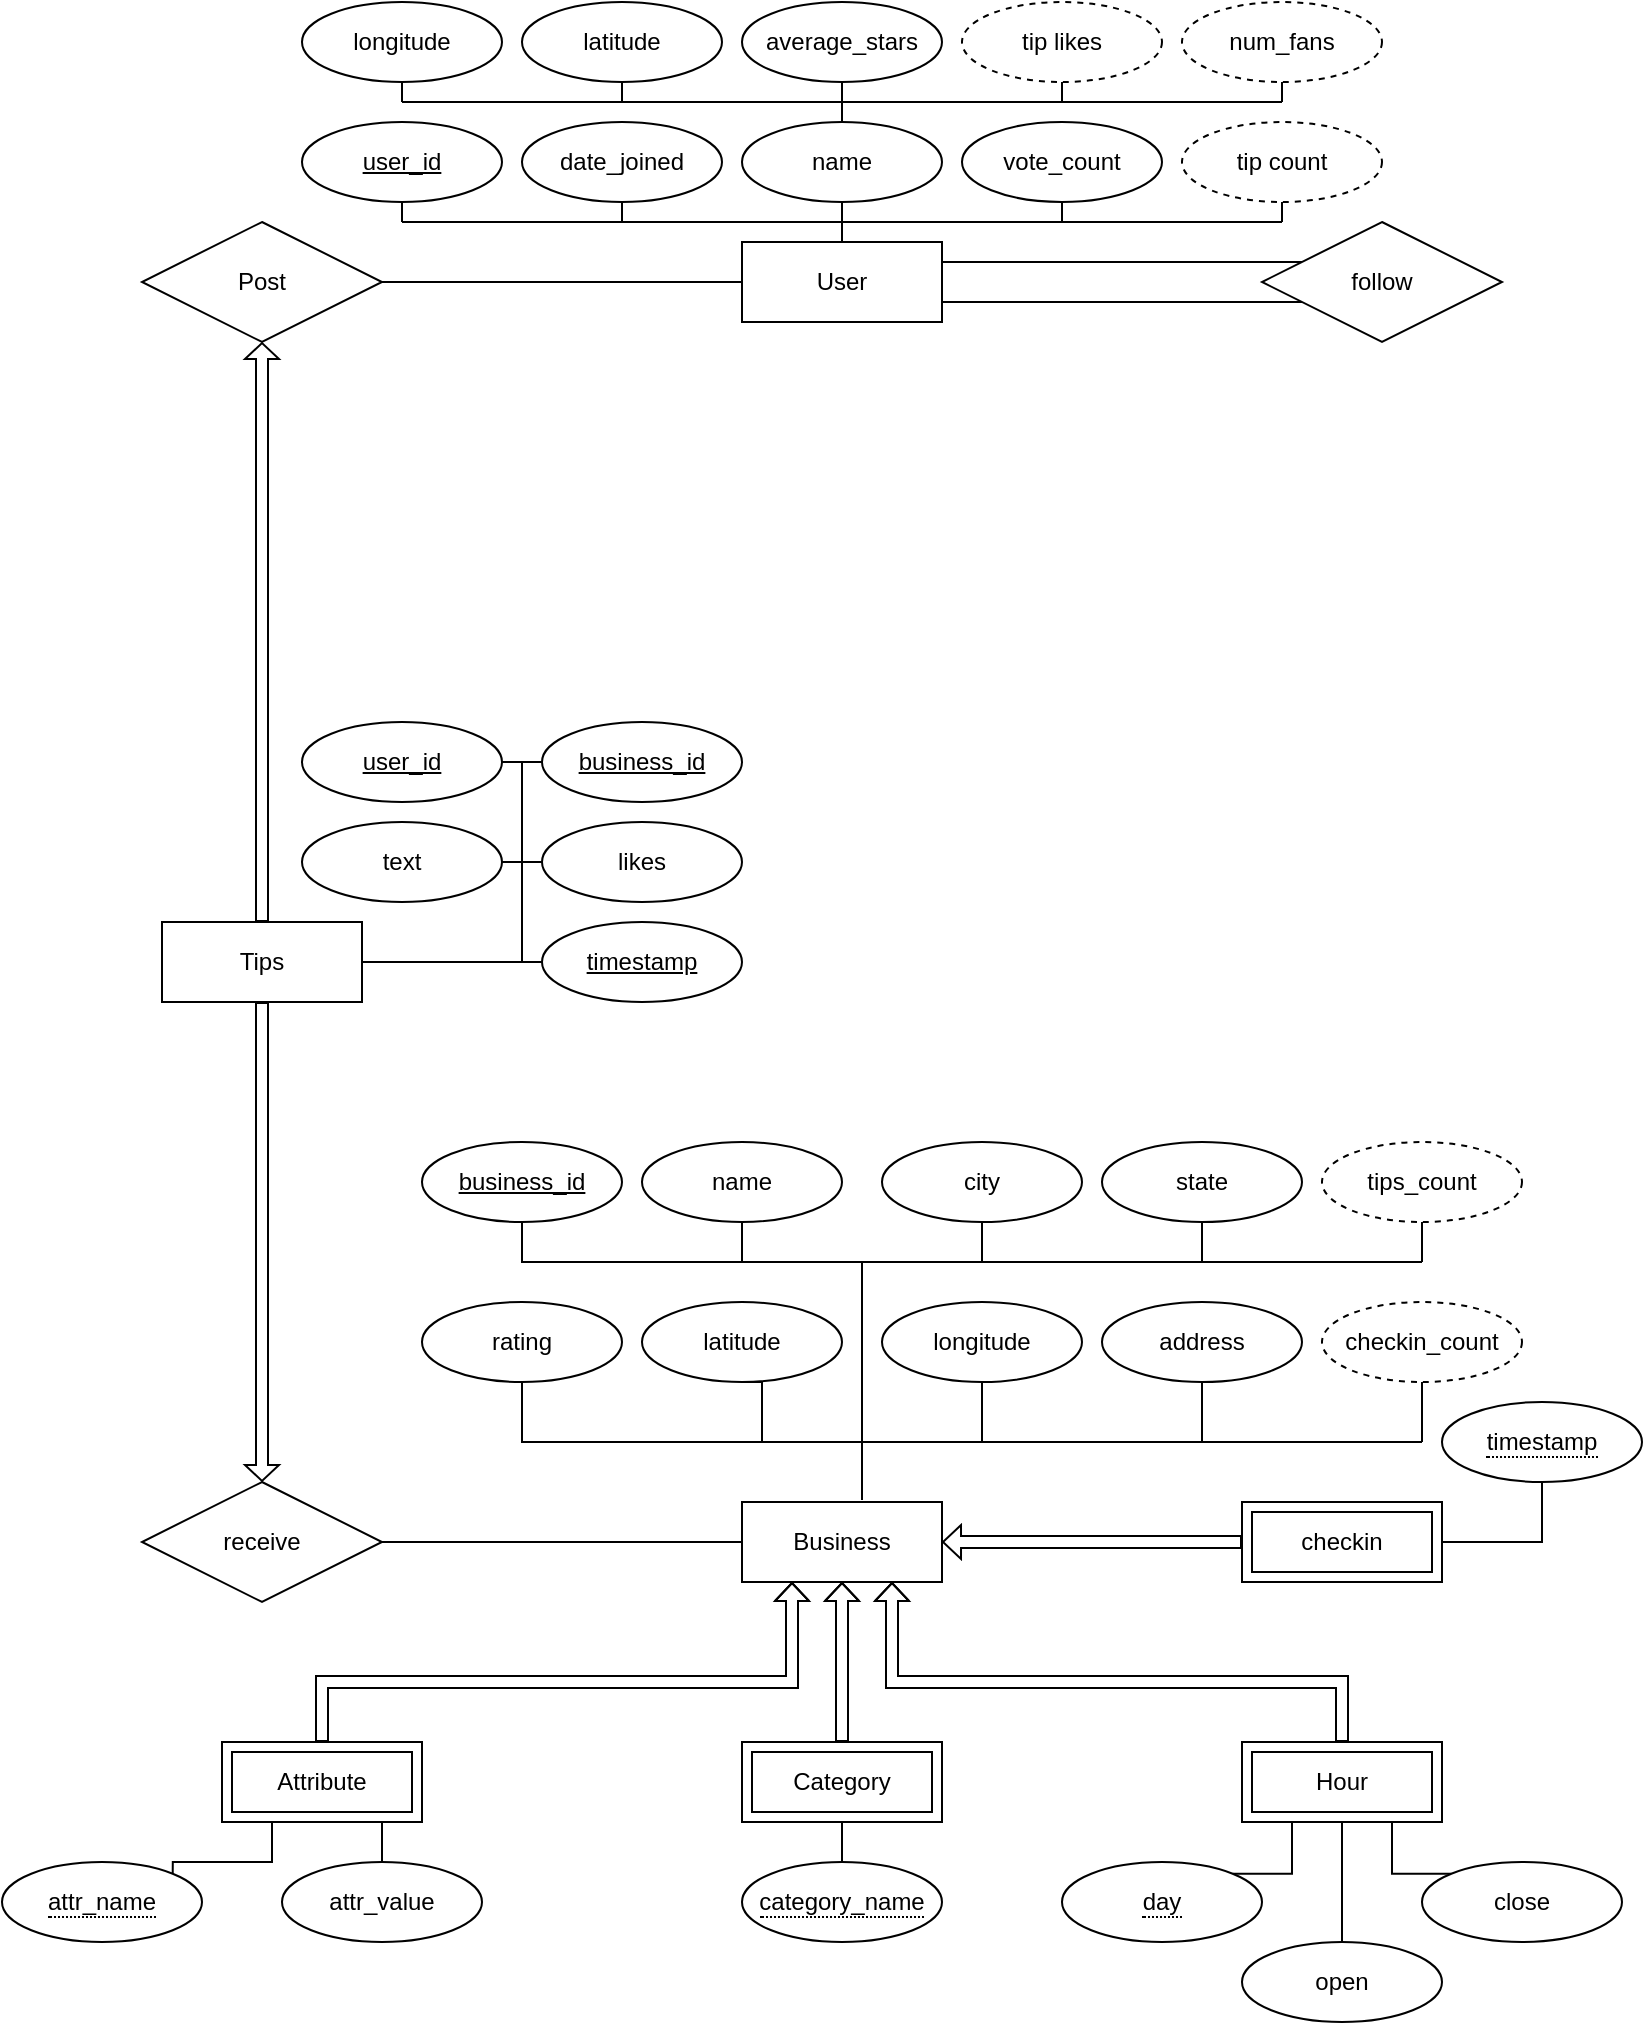 <mxfile version="16.5.6" type="device"><diagram id="R2lEEEUBdFMjLlhIrx00" name="Page-1"><mxGraphModel dx="2066" dy="1161" grid="1" gridSize="10" guides="1" tooltips="1" connect="1" arrows="1" fold="1" page="1" pageScale="1" pageWidth="850" pageHeight="1100" math="0" shadow="0" extFonts="Permanent Marker^https://fonts.googleapis.com/css?family=Permanent+Marker"><root><mxCell id="0"/><mxCell id="1" parent="0"/><mxCell id="-vwn12ItH8tRqPjyHviu-6" style="edgeStyle=orthogonalEdgeStyle;rounded=0;orthogonalLoop=1;jettySize=auto;html=1;exitX=0;exitY=0.5;exitDx=0;exitDy=0;entryX=1;entryY=0.5;entryDx=0;entryDy=0;endArrow=none;endFill=0;" parent="1" source="Nk3Cd4CilyWXmuOTpDQ7-3" target="-vwn12ItH8tRqPjyHviu-4" edge="1"><mxGeometry relative="1" as="geometry"/></mxCell><mxCell id="-vwn12ItH8tRqPjyHviu-23" style="edgeStyle=orthogonalEdgeStyle;rounded=0;orthogonalLoop=1;jettySize=auto;html=1;exitX=1;exitY=0.25;exitDx=0;exitDy=0;endArrow=none;endFill=0;" parent="1" source="Nk3Cd4CilyWXmuOTpDQ7-3" edge="1"><mxGeometry relative="1" as="geometry"><mxPoint x="670" y="190" as="targetPoint"/></mxGeometry></mxCell><mxCell id="-vwn12ItH8tRqPjyHviu-24" style="edgeStyle=orthogonalEdgeStyle;rounded=0;orthogonalLoop=1;jettySize=auto;html=1;exitX=1;exitY=0.75;exitDx=0;exitDy=0;endArrow=none;endFill=0;" parent="1" source="Nk3Cd4CilyWXmuOTpDQ7-3" edge="1"><mxGeometry relative="1" as="geometry"><mxPoint x="670" y="210" as="targetPoint"/></mxGeometry></mxCell><mxCell id="-vwn12ItH8tRqPjyHviu-91" style="edgeStyle=orthogonalEdgeStyle;rounded=0;orthogonalLoop=1;jettySize=auto;html=1;exitX=0.5;exitY=0;exitDx=0;exitDy=0;endArrow=none;endFill=0;" parent="1" source="Nk3Cd4CilyWXmuOTpDQ7-3" edge="1"><mxGeometry relative="1" as="geometry"><mxPoint x="430" y="170" as="targetPoint"/></mxGeometry></mxCell><mxCell id="Nk3Cd4CilyWXmuOTpDQ7-3" value="User" style="whiteSpace=wrap;html=1;align=center;" parent="1" vertex="1"><mxGeometry x="380" y="180" width="100" height="40" as="geometry"/></mxCell><mxCell id="-vwn12ItH8tRqPjyHviu-92" style="edgeStyle=orthogonalEdgeStyle;rounded=0;orthogonalLoop=1;jettySize=auto;html=1;exitX=0.5;exitY=1;exitDx=0;exitDy=0;endArrow=none;endFill=0;" parent="1" source="Nk3Cd4CilyWXmuOTpDQ7-5" edge="1"><mxGeometry relative="1" as="geometry"><mxPoint x="210" y="170" as="targetPoint"/></mxGeometry></mxCell><mxCell id="Nk3Cd4CilyWXmuOTpDQ7-5" value="user_id" style="ellipse;whiteSpace=wrap;html=1;align=center;fontStyle=4;" parent="1" vertex="1"><mxGeometry x="160" y="120" width="100" height="40" as="geometry"/></mxCell><mxCell id="-vwn12ItH8tRqPjyHviu-94" style="edgeStyle=orthogonalEdgeStyle;rounded=0;orthogonalLoop=1;jettySize=auto;html=1;exitX=0.5;exitY=1;exitDx=0;exitDy=0;endArrow=none;endFill=0;" parent="1" source="Nk3Cd4CilyWXmuOTpDQ7-6" edge="1"><mxGeometry relative="1" as="geometry"><mxPoint x="430" y="170" as="targetPoint"/></mxGeometry></mxCell><mxCell id="-vwn12ItH8tRqPjyHviu-102" style="edgeStyle=orthogonalEdgeStyle;rounded=0;orthogonalLoop=1;jettySize=auto;html=1;exitX=0.5;exitY=0;exitDx=0;exitDy=0;endArrow=none;endFill=0;" parent="1" source="Nk3Cd4CilyWXmuOTpDQ7-6" edge="1"><mxGeometry relative="1" as="geometry"><mxPoint x="430" y="110" as="targetPoint"/></mxGeometry></mxCell><mxCell id="Nk3Cd4CilyWXmuOTpDQ7-6" value="name" style="ellipse;whiteSpace=wrap;html=1;align=center;" parent="1" vertex="1"><mxGeometry x="380" y="120" width="100" height="40" as="geometry"/></mxCell><mxCell id="-vwn12ItH8tRqPjyHviu-93" style="edgeStyle=orthogonalEdgeStyle;rounded=0;orthogonalLoop=1;jettySize=auto;html=1;exitX=0.5;exitY=1;exitDx=0;exitDy=0;endArrow=none;endFill=0;" parent="1" source="Nk3Cd4CilyWXmuOTpDQ7-7" edge="1"><mxGeometry relative="1" as="geometry"><mxPoint x="320" y="170" as="targetPoint"/></mxGeometry></mxCell><mxCell id="Nk3Cd4CilyWXmuOTpDQ7-7" value="date_joined" style="ellipse;whiteSpace=wrap;html=1;align=center;" parent="1" vertex="1"><mxGeometry x="270" y="120" width="100" height="40" as="geometry"/></mxCell><mxCell id="-vwn12ItH8tRqPjyHviu-100" style="edgeStyle=orthogonalEdgeStyle;rounded=0;orthogonalLoop=1;jettySize=auto;html=1;exitX=0.5;exitY=1;exitDx=0;exitDy=0;endArrow=none;endFill=0;" parent="1" source="-vwn12ItH8tRqPjyHviu-1" edge="1"><mxGeometry relative="1" as="geometry"><mxPoint x="320" y="110" as="targetPoint"/></mxGeometry></mxCell><mxCell id="-vwn12ItH8tRqPjyHviu-1" value="latitude" style="ellipse;whiteSpace=wrap;html=1;align=center;" parent="1" vertex="1"><mxGeometry x="270" y="60" width="100" height="40" as="geometry"/></mxCell><mxCell id="-vwn12ItH8tRqPjyHviu-101" style="edgeStyle=orthogonalEdgeStyle;rounded=0;orthogonalLoop=1;jettySize=auto;html=1;exitX=0.5;exitY=1;exitDx=0;exitDy=0;endArrow=none;endFill=0;" parent="1" source="-vwn12ItH8tRqPjyHviu-2" edge="1"><mxGeometry relative="1" as="geometry"><mxPoint x="210" y="110" as="targetPoint"/></mxGeometry></mxCell><mxCell id="-vwn12ItH8tRqPjyHviu-2" value="longitude" style="ellipse;whiteSpace=wrap;html=1;align=center;" parent="1" vertex="1"><mxGeometry x="160" y="60" width="100" height="40" as="geometry"/></mxCell><mxCell id="-vwn12ItH8tRqPjyHviu-5" style="edgeStyle=orthogonalEdgeStyle;rounded=0;orthogonalLoop=1;jettySize=auto;html=1;exitX=0.5;exitY=0;exitDx=0;exitDy=0;shape=flexArrow;width=6;endSize=2.33;endWidth=10;" parent="1" source="-vwn12ItH8tRqPjyHviu-3" target="-vwn12ItH8tRqPjyHviu-4" edge="1"><mxGeometry relative="1" as="geometry"/></mxCell><mxCell id="-vwn12ItH8tRqPjyHviu-3" value="Tips" style="whiteSpace=wrap;html=1;align=center;" parent="1" vertex="1"><mxGeometry x="90" y="520" width="100" height="40" as="geometry"/></mxCell><mxCell id="-vwn12ItH8tRqPjyHviu-4" value="Post" style="shape=rhombus;perimeter=rhombusPerimeter;whiteSpace=wrap;html=1;align=center;" parent="1" vertex="1"><mxGeometry x="80" y="170" width="120" height="60" as="geometry"/></mxCell><mxCell id="-vwn12ItH8tRqPjyHviu-57" style="edgeStyle=orthogonalEdgeStyle;shape=flexArrow;rounded=0;orthogonalLoop=1;jettySize=auto;html=1;exitX=0;exitY=0.5;exitDx=0;exitDy=0;endArrow=block;endFill=0;entryX=1;entryY=0.5;entryDx=0;entryDy=0;width=6;endSize=2.67;endWidth=10;" parent="1" source="-vwn12ItH8tRqPjyHviu-56" target="-vwn12ItH8tRqPjyHviu-7" edge="1"><mxGeometry relative="1" as="geometry"><mxPoint x="550" y="660" as="targetPoint"/></mxGeometry></mxCell><mxCell id="-vwn12ItH8tRqPjyHviu-7" value="Business" style="whiteSpace=wrap;html=1;align=center;" parent="1" vertex="1"><mxGeometry x="380" y="810" width="100" height="40" as="geometry"/></mxCell><mxCell id="-vwn12ItH8tRqPjyHviu-65" style="edgeStyle=orthogonalEdgeStyle;rounded=0;orthogonalLoop=1;jettySize=auto;html=1;exitX=0.5;exitY=1;exitDx=0;exitDy=0;endArrow=none;endFill=0;" parent="1" source="-vwn12ItH8tRqPjyHviu-8" edge="1"><mxGeometry relative="1" as="geometry"><mxPoint x="280" y="690" as="targetPoint"/><Array as="points"><mxPoint x="270" y="690"/></Array></mxGeometry></mxCell><mxCell id="-vwn12ItH8tRqPjyHviu-8" value="business_id" style="ellipse;whiteSpace=wrap;html=1;align=center;fontStyle=4;" parent="1" vertex="1"><mxGeometry x="220" y="630" width="100" height="40" as="geometry"/></mxCell><mxCell id="-vwn12ItH8tRqPjyHviu-66" style="edgeStyle=orthogonalEdgeStyle;rounded=0;orthogonalLoop=1;jettySize=auto;html=1;exitX=0.5;exitY=1;exitDx=0;exitDy=0;endArrow=none;endFill=0;" parent="1" source="-vwn12ItH8tRqPjyHviu-9" edge="1"><mxGeometry relative="1" as="geometry"><mxPoint x="390" y="690" as="targetPoint"/><Array as="points"><mxPoint x="380" y="690"/></Array></mxGeometry></mxCell><mxCell id="-vwn12ItH8tRqPjyHviu-9" value="name" style="ellipse;whiteSpace=wrap;html=1;align=center;" parent="1" vertex="1"><mxGeometry x="330" y="630" width="100" height="40" as="geometry"/></mxCell><mxCell id="-vwn12ItH8tRqPjyHviu-73" style="edgeStyle=orthogonalEdgeStyle;rounded=0;orthogonalLoop=1;jettySize=auto;html=1;exitX=0.5;exitY=1;exitDx=0;exitDy=0;endArrow=none;endFill=0;" parent="1" source="-vwn12ItH8tRqPjyHviu-10" edge="1"><mxGeometry relative="1" as="geometry"><mxPoint x="610" y="780" as="targetPoint"/></mxGeometry></mxCell><mxCell id="-vwn12ItH8tRqPjyHviu-10" value="address" style="ellipse;whiteSpace=wrap;html=1;align=center;" parent="1" vertex="1"><mxGeometry x="560" y="710" width="100" height="40" as="geometry"/></mxCell><mxCell id="-vwn12ItH8tRqPjyHviu-67" style="edgeStyle=orthogonalEdgeStyle;rounded=0;orthogonalLoop=1;jettySize=auto;html=1;exitX=0.5;exitY=1;exitDx=0;exitDy=0;endArrow=none;endFill=0;" parent="1" source="-vwn12ItH8tRqPjyHviu-11" edge="1"><mxGeometry relative="1" as="geometry"><mxPoint x="500" y="690" as="targetPoint"/></mxGeometry></mxCell><mxCell id="-vwn12ItH8tRqPjyHviu-11" value="city" style="ellipse;whiteSpace=wrap;html=1;align=center;" parent="1" vertex="1"><mxGeometry x="450" y="630" width="100" height="40" as="geometry"/></mxCell><mxCell id="-vwn12ItH8tRqPjyHviu-68" style="edgeStyle=orthogonalEdgeStyle;rounded=0;orthogonalLoop=1;jettySize=auto;html=1;exitX=0.5;exitY=1;exitDx=0;exitDy=0;endArrow=none;endFill=0;" parent="1" source="-vwn12ItH8tRqPjyHviu-12" edge="1"><mxGeometry relative="1" as="geometry"><mxPoint x="610" y="690" as="targetPoint"/></mxGeometry></mxCell><mxCell id="-vwn12ItH8tRqPjyHviu-12" value="state" style="ellipse;whiteSpace=wrap;html=1;align=center;" parent="1" vertex="1"><mxGeometry x="560" y="630" width="100" height="40" as="geometry"/></mxCell><mxCell id="-vwn12ItH8tRqPjyHviu-71" style="edgeStyle=orthogonalEdgeStyle;rounded=0;orthogonalLoop=1;jettySize=auto;html=1;exitX=0.5;exitY=1;exitDx=0;exitDy=0;endArrow=none;endFill=0;" parent="1" source="-vwn12ItH8tRqPjyHviu-13" edge="1"><mxGeometry relative="1" as="geometry"><mxPoint x="390" y="780" as="targetPoint"/></mxGeometry></mxCell><mxCell id="-vwn12ItH8tRqPjyHviu-13" value="latitude" style="ellipse;whiteSpace=wrap;html=1;align=center;" parent="1" vertex="1"><mxGeometry x="330" y="710" width="100" height="40" as="geometry"/></mxCell><mxCell id="-vwn12ItH8tRqPjyHviu-72" style="edgeStyle=orthogonalEdgeStyle;rounded=0;orthogonalLoop=1;jettySize=auto;html=1;exitX=0.5;exitY=1;exitDx=0;exitDy=0;endArrow=none;endFill=0;" parent="1" source="-vwn12ItH8tRqPjyHviu-14" edge="1"><mxGeometry relative="1" as="geometry"><mxPoint x="500" y="780" as="targetPoint"/></mxGeometry></mxCell><mxCell id="-vwn12ItH8tRqPjyHviu-14" value="longitude" style="ellipse;whiteSpace=wrap;html=1;align=center;" parent="1" vertex="1"><mxGeometry x="450" y="710" width="100" height="40" as="geometry"/></mxCell><mxCell id="-vwn12ItH8tRqPjyHviu-70" style="edgeStyle=orthogonalEdgeStyle;rounded=0;orthogonalLoop=1;jettySize=auto;html=1;exitX=0.5;exitY=1;exitDx=0;exitDy=0;endArrow=none;endFill=0;" parent="1" source="-vwn12ItH8tRqPjyHviu-15" edge="1"><mxGeometry relative="1" as="geometry"><mxPoint x="280" y="780" as="targetPoint"/><Array as="points"><mxPoint x="270" y="780"/></Array></mxGeometry></mxCell><mxCell id="-vwn12ItH8tRqPjyHviu-15" value="rating" style="ellipse;whiteSpace=wrap;html=1;align=center;" parent="1" vertex="1"><mxGeometry x="220" y="710" width="100" height="40" as="geometry"/></mxCell><mxCell id="-vwn12ItH8tRqPjyHviu-99" style="edgeStyle=orthogonalEdgeStyle;rounded=0;orthogonalLoop=1;jettySize=auto;html=1;exitX=0.5;exitY=1;exitDx=0;exitDy=0;endArrow=none;endFill=0;" parent="1" source="-vwn12ItH8tRqPjyHviu-18" edge="1"><mxGeometry relative="1" as="geometry"><mxPoint x="430" y="110" as="targetPoint"/></mxGeometry></mxCell><mxCell id="-vwn12ItH8tRqPjyHviu-18" value="average_stars" style="ellipse;whiteSpace=wrap;html=1;align=center;" parent="1" vertex="1"><mxGeometry x="380" y="60" width="100" height="40" as="geometry"/></mxCell><mxCell id="-vwn12ItH8tRqPjyHviu-95" style="edgeStyle=orthogonalEdgeStyle;rounded=0;orthogonalLoop=1;jettySize=auto;html=1;exitX=0.5;exitY=1;exitDx=0;exitDy=0;endArrow=none;endFill=0;" parent="1" source="-vwn12ItH8tRqPjyHviu-19" edge="1"><mxGeometry relative="1" as="geometry"><mxPoint x="540" y="170" as="targetPoint"/></mxGeometry></mxCell><mxCell id="-vwn12ItH8tRqPjyHviu-19" value="vote_count" style="ellipse;whiteSpace=wrap;html=1;align=center;" parent="1" vertex="1"><mxGeometry x="490" y="120" width="100" height="40" as="geometry"/></mxCell><mxCell id="-vwn12ItH8tRqPjyHviu-22" value="follow" style="shape=rhombus;perimeter=rhombusPerimeter;whiteSpace=wrap;html=1;align=center;" parent="1" vertex="1"><mxGeometry x="640" y="170" width="120" height="60" as="geometry"/></mxCell><mxCell id="-vwn12ItH8tRqPjyHviu-103" style="edgeStyle=orthogonalEdgeStyle;rounded=0;orthogonalLoop=1;jettySize=auto;html=1;exitX=0.5;exitY=1;exitDx=0;exitDy=0;endArrow=none;endFill=0;" parent="1" source="-vwn12ItH8tRqPjyHviu-26" edge="1"><mxGeometry relative="1" as="geometry"><mxPoint x="650" y="170" as="targetPoint"/></mxGeometry></mxCell><mxCell id="-vwn12ItH8tRqPjyHviu-26" value="tip count" style="ellipse;whiteSpace=wrap;html=1;align=center;dashed=1;" parent="1" vertex="1"><mxGeometry x="600" y="120" width="100" height="40" as="geometry"/></mxCell><mxCell id="-vwn12ItH8tRqPjyHviu-98" style="edgeStyle=orthogonalEdgeStyle;rounded=0;orthogonalLoop=1;jettySize=auto;html=1;exitX=0.5;exitY=1;exitDx=0;exitDy=0;endArrow=none;endFill=0;" parent="1" source="-vwn12ItH8tRqPjyHviu-27" edge="1"><mxGeometry relative="1" as="geometry"><mxPoint x="540" y="110" as="targetPoint"/></mxGeometry></mxCell><mxCell id="-vwn12ItH8tRqPjyHviu-27" value="tip likes" style="ellipse;whiteSpace=wrap;html=1;align=center;dashed=1;" parent="1" vertex="1"><mxGeometry x="490" y="60" width="100" height="40" as="geometry"/></mxCell><mxCell id="-vwn12ItH8tRqPjyHviu-97" style="edgeStyle=orthogonalEdgeStyle;rounded=0;orthogonalLoop=1;jettySize=auto;html=1;exitX=0.5;exitY=1;exitDx=0;exitDy=0;endArrow=none;endFill=0;" parent="1" source="-vwn12ItH8tRqPjyHviu-28" edge="1"><mxGeometry relative="1" as="geometry"><mxPoint x="650" y="110" as="targetPoint"/></mxGeometry></mxCell><mxCell id="-vwn12ItH8tRqPjyHviu-28" value="num_fans" style="ellipse;whiteSpace=wrap;html=1;align=center;dashed=1;" parent="1" vertex="1"><mxGeometry x="600" y="60" width="100" height="40" as="geometry"/></mxCell><mxCell id="-vwn12ItH8tRqPjyHviu-74" style="edgeStyle=orthogonalEdgeStyle;rounded=0;orthogonalLoop=1;jettySize=auto;html=1;exitX=0.5;exitY=1;exitDx=0;exitDy=0;endArrow=none;endFill=0;" parent="1" source="-vwn12ItH8tRqPjyHviu-29" edge="1"><mxGeometry relative="1" as="geometry"><mxPoint x="720" y="780" as="targetPoint"/></mxGeometry></mxCell><mxCell id="-vwn12ItH8tRqPjyHviu-29" value="checkin_count" style="ellipse;whiteSpace=wrap;html=1;align=center;dashed=1;" parent="1" vertex="1"><mxGeometry x="670" y="710" width="100" height="40" as="geometry"/></mxCell><mxCell id="-vwn12ItH8tRqPjyHviu-69" style="edgeStyle=orthogonalEdgeStyle;rounded=0;orthogonalLoop=1;jettySize=auto;html=1;exitX=0.5;exitY=1;exitDx=0;exitDy=0;endArrow=none;endFill=0;" parent="1" source="-vwn12ItH8tRqPjyHviu-30" edge="1"><mxGeometry relative="1" as="geometry"><mxPoint x="720" y="690" as="targetPoint"/></mxGeometry></mxCell><mxCell id="-vwn12ItH8tRqPjyHviu-30" value="tips_count" style="ellipse;whiteSpace=wrap;html=1;align=center;dashed=1;" parent="1" vertex="1"><mxGeometry x="670" y="630" width="100" height="40" as="geometry"/></mxCell><mxCell id="-vwn12ItH8tRqPjyHviu-35" style="edgeStyle=orthogonalEdgeStyle;rounded=0;orthogonalLoop=1;jettySize=auto;html=1;exitX=0.5;exitY=0;exitDx=0;exitDy=0;entryX=0.25;entryY=1;entryDx=0;entryDy=0;endArrow=block;endFill=0;shape=flexArrow;width=6;endSize=2.67;endWidth=10;" parent="1" source="-vwn12ItH8tRqPjyHviu-32" target="-vwn12ItH8tRqPjyHviu-7" edge="1"><mxGeometry relative="1" as="geometry"><Array as="points"><mxPoint x="170" y="900"/><mxPoint x="405" y="900"/></Array></mxGeometry></mxCell><mxCell id="-vwn12ItH8tRqPjyHviu-36" style="edgeStyle=orthogonalEdgeStyle;rounded=0;orthogonalLoop=1;jettySize=auto;html=1;exitX=0.25;exitY=1;exitDx=0;exitDy=0;endArrow=none;endFill=0;entryX=1;entryY=0;entryDx=0;entryDy=0;" parent="1" source="-vwn12ItH8tRqPjyHviu-32" target="-vwn12ItH8tRqPjyHviu-34" edge="1"><mxGeometry relative="1" as="geometry"><Array as="points"><mxPoint x="145" y="990"/><mxPoint x="95" y="990"/></Array></mxGeometry></mxCell><mxCell id="-vwn12ItH8tRqPjyHviu-44" style="edgeStyle=orthogonalEdgeStyle;rounded=0;orthogonalLoop=1;jettySize=auto;html=1;exitX=0.75;exitY=1;exitDx=0;exitDy=0;entryX=0.5;entryY=0;entryDx=0;entryDy=0;endArrow=none;endFill=0;" parent="1" source="-vwn12ItH8tRqPjyHviu-32" target="-vwn12ItH8tRqPjyHviu-41" edge="1"><mxGeometry relative="1" as="geometry"/></mxCell><mxCell id="-vwn12ItH8tRqPjyHviu-32" value="Attribute" style="shape=ext;margin=3;double=1;whiteSpace=wrap;html=1;align=center;" parent="1" vertex="1"><mxGeometry x="120" y="930" width="100" height="40" as="geometry"/></mxCell><mxCell id="-vwn12ItH8tRqPjyHviu-34" value="&lt;span style=&quot;border-bottom: 1px dotted&quot;&gt;attr_name&lt;/span&gt;" style="ellipse;whiteSpace=wrap;html=1;align=center;" parent="1" vertex="1"><mxGeometry x="10" y="990" width="100" height="40" as="geometry"/></mxCell><mxCell id="-vwn12ItH8tRqPjyHviu-45" style="edgeStyle=orthogonalEdgeStyle;rounded=0;orthogonalLoop=1;jettySize=auto;html=1;exitX=0.5;exitY=1;exitDx=0;exitDy=0;entryX=0.5;entryY=0;entryDx=0;entryDy=0;endArrow=none;endFill=0;" parent="1" source="-vwn12ItH8tRqPjyHviu-37" target="-vwn12ItH8tRqPjyHviu-40" edge="1"><mxGeometry relative="1" as="geometry"/></mxCell><mxCell id="-vwn12ItH8tRqPjyHviu-37" value="Category" style="shape=ext;margin=3;double=1;whiteSpace=wrap;html=1;align=center;" parent="1" vertex="1"><mxGeometry x="380" y="930" width="100" height="40" as="geometry"/></mxCell><mxCell id="-vwn12ItH8tRqPjyHviu-39" style="edgeStyle=orthogonalEdgeStyle;rounded=0;orthogonalLoop=1;jettySize=auto;html=1;exitX=0.5;exitY=0;exitDx=0;exitDy=0;entryX=0.5;entryY=1;entryDx=0;entryDy=0;endArrow=block;endFill=0;shape=flexArrow;width=6;endSize=2.67;endWidth=10;" parent="1" source="-vwn12ItH8tRqPjyHviu-37" target="-vwn12ItH8tRqPjyHviu-7" edge="1"><mxGeometry relative="1" as="geometry"><mxPoint x="320" y="960" as="sourcePoint"/><mxPoint x="585" y="740" as="targetPoint"/><Array as="points"><mxPoint x="430" y="900"/><mxPoint x="430" y="900"/></Array></mxGeometry></mxCell><mxCell id="-vwn12ItH8tRqPjyHviu-40" value="&lt;span style=&quot;border-bottom: 1px dotted&quot;&gt;category_name&lt;/span&gt;" style="ellipse;whiteSpace=wrap;html=1;align=center;" parent="1" vertex="1"><mxGeometry x="380" y="990" width="100" height="40" as="geometry"/></mxCell><mxCell id="-vwn12ItH8tRqPjyHviu-41" value="attr_value" style="ellipse;whiteSpace=wrap;html=1;align=center;" parent="1" vertex="1"><mxGeometry x="150" y="990" width="100" height="40" as="geometry"/></mxCell><mxCell id="-vwn12ItH8tRqPjyHviu-105" style="edgeStyle=orthogonalEdgeStyle;rounded=0;orthogonalLoop=1;jettySize=auto;html=1;exitX=0.5;exitY=1;exitDx=0;exitDy=0;entryX=0.5;entryY=0;entryDx=0;entryDy=0;endArrow=none;endFill=0;" parent="1" source="-vwn12ItH8tRqPjyHviu-46" target="-vwn12ItH8tRqPjyHviu-50" edge="1"><mxGeometry relative="1" as="geometry"/></mxCell><mxCell id="-vwn12ItH8tRqPjyHviu-46" value="Hour" style="shape=ext;margin=3;double=1;whiteSpace=wrap;html=1;align=center;" parent="1" vertex="1"><mxGeometry x="630" y="930" width="100" height="40" as="geometry"/></mxCell><mxCell id="-vwn12ItH8tRqPjyHviu-48" style="edgeStyle=orthogonalEdgeStyle;rounded=0;orthogonalLoop=1;jettySize=auto;html=1;exitX=0.5;exitY=0;exitDx=0;exitDy=0;entryX=0.75;entryY=1;entryDx=0;entryDy=0;endArrow=block;endFill=0;shape=flexArrow;width=6;endSize=2.67;endWidth=10;" parent="1" source="-vwn12ItH8tRqPjyHviu-46" target="-vwn12ItH8tRqPjyHviu-7" edge="1"><mxGeometry relative="1" as="geometry"><mxPoint x="440" y="940" as="sourcePoint"/><mxPoint x="440" y="720" as="targetPoint"/><Array as="points"><mxPoint x="680" y="900"/><mxPoint x="455" y="900"/></Array></mxGeometry></mxCell><mxCell id="-vwn12ItH8tRqPjyHviu-104" style="edgeStyle=orthogonalEdgeStyle;rounded=0;orthogonalLoop=1;jettySize=auto;html=1;exitX=1;exitY=0;exitDx=0;exitDy=0;entryX=0.25;entryY=1;entryDx=0;entryDy=0;endArrow=none;endFill=0;" parent="1" source="-vwn12ItH8tRqPjyHviu-49" target="-vwn12ItH8tRqPjyHviu-46" edge="1"><mxGeometry relative="1" as="geometry"/></mxCell><mxCell id="-vwn12ItH8tRqPjyHviu-49" value="&lt;span style=&quot;border-bottom: 1px dotted&quot;&gt;day&lt;/span&gt;" style="ellipse;whiteSpace=wrap;html=1;align=center;" parent="1" vertex="1"><mxGeometry x="540" y="990" width="100" height="40" as="geometry"/></mxCell><mxCell id="-vwn12ItH8tRqPjyHviu-50" value="open" style="ellipse;whiteSpace=wrap;html=1;align=center;" parent="1" vertex="1"><mxGeometry x="630" y="1030" width="100" height="40" as="geometry"/></mxCell><mxCell id="-vwn12ItH8tRqPjyHviu-107" style="edgeStyle=orthogonalEdgeStyle;rounded=0;orthogonalLoop=1;jettySize=auto;html=1;exitX=0;exitY=0;exitDx=0;exitDy=0;entryX=0.75;entryY=1;entryDx=0;entryDy=0;endArrow=none;endFill=0;" parent="1" source="-vwn12ItH8tRqPjyHviu-51" target="-vwn12ItH8tRqPjyHviu-46" edge="1"><mxGeometry relative="1" as="geometry"/></mxCell><mxCell id="-vwn12ItH8tRqPjyHviu-51" value="close" style="ellipse;whiteSpace=wrap;html=1;align=center;" parent="1" vertex="1"><mxGeometry x="720" y="990" width="100" height="40" as="geometry"/></mxCell><mxCell id="-vwn12ItH8tRqPjyHviu-54" style="edgeStyle=orthogonalEdgeStyle;rounded=0;orthogonalLoop=1;jettySize=auto;html=1;exitX=1;exitY=0.5;exitDx=0;exitDy=0;entryX=0;entryY=0.5;entryDx=0;entryDy=0;endArrow=none;endFill=0;" parent="1" source="-vwn12ItH8tRqPjyHviu-52" target="-vwn12ItH8tRqPjyHviu-7" edge="1"><mxGeometry relative="1" as="geometry"/></mxCell><mxCell id="-vwn12ItH8tRqPjyHviu-52" value="receive" style="shape=rhombus;perimeter=rhombusPerimeter;whiteSpace=wrap;html=1;align=center;" parent="1" vertex="1"><mxGeometry x="80" y="800" width="120" height="60" as="geometry"/></mxCell><mxCell id="-vwn12ItH8tRqPjyHviu-55" style="edgeStyle=orthogonalEdgeStyle;rounded=0;orthogonalLoop=1;jettySize=auto;html=1;exitX=0.5;exitY=1;exitDx=0;exitDy=0;shape=flexArrow;width=6;endSize=2.33;endWidth=10;entryX=0.5;entryY=0;entryDx=0;entryDy=0;" parent="1" source="-vwn12ItH8tRqPjyHviu-3" target="-vwn12ItH8tRqPjyHviu-52" edge="1"><mxGeometry relative="1" as="geometry"><mxPoint x="150" y="530" as="sourcePoint"/><mxPoint x="150" y="240" as="targetPoint"/></mxGeometry></mxCell><mxCell id="-vwn12ItH8tRqPjyHviu-59" style="edgeStyle=orthogonalEdgeStyle;rounded=0;orthogonalLoop=1;jettySize=auto;html=1;exitX=1;exitY=0.5;exitDx=0;exitDy=0;entryX=0.5;entryY=1;entryDx=0;entryDy=0;endArrow=none;endFill=0;" parent="1" source="-vwn12ItH8tRqPjyHviu-56" target="-vwn12ItH8tRqPjyHviu-58" edge="1"><mxGeometry relative="1" as="geometry"/></mxCell><mxCell id="-vwn12ItH8tRqPjyHviu-56" value="checkin" style="shape=ext;margin=3;double=1;whiteSpace=wrap;html=1;align=center;" parent="1" vertex="1"><mxGeometry x="630" y="810" width="100" height="40" as="geometry"/></mxCell><mxCell id="-vwn12ItH8tRqPjyHviu-58" value="&lt;span style=&quot;border-bottom: 1px dotted&quot;&gt;timestamp&lt;/span&gt;" style="ellipse;whiteSpace=wrap;html=1;align=center;" parent="1" vertex="1"><mxGeometry x="730" y="760" width="100" height="40" as="geometry"/></mxCell><mxCell id="-vwn12ItH8tRqPjyHviu-63" value="" style="endArrow=none;html=1;rounded=0;" parent="1" edge="1"><mxGeometry width="50" height="50" relative="1" as="geometry"><mxPoint x="720" y="780" as="sourcePoint"/><mxPoint x="280" y="780" as="targetPoint"/></mxGeometry></mxCell><mxCell id="-vwn12ItH8tRqPjyHviu-64" value="" style="endArrow=none;html=1;rounded=0;" parent="1" edge="1"><mxGeometry width="50" height="50" relative="1" as="geometry"><mxPoint x="720" y="690" as="sourcePoint"/><mxPoint x="280" y="690" as="targetPoint"/></mxGeometry></mxCell><mxCell id="-vwn12ItH8tRqPjyHviu-75" value="" style="endArrow=none;html=1;rounded=0;exitX=0.6;exitY=-0.025;exitDx=0;exitDy=0;exitPerimeter=0;" parent="1" source="-vwn12ItH8tRqPjyHviu-7" edge="1"><mxGeometry width="50" height="50" relative="1" as="geometry"><mxPoint x="440" y="780" as="sourcePoint"/><mxPoint x="440" y="690" as="targetPoint"/></mxGeometry></mxCell><mxCell id="-vwn12ItH8tRqPjyHviu-87" style="edgeStyle=orthogonalEdgeStyle;rounded=0;orthogonalLoop=1;jettySize=auto;html=1;exitX=1;exitY=0.5;exitDx=0;exitDy=0;endArrow=none;endFill=0;" parent="1" source="-vwn12ItH8tRqPjyHviu-76" edge="1"><mxGeometry relative="1" as="geometry"><mxPoint x="270" y="440" as="targetPoint"/></mxGeometry></mxCell><mxCell id="-vwn12ItH8tRqPjyHviu-76" value="user_id" style="ellipse;whiteSpace=wrap;html=1;align=center;fontStyle=4;" parent="1" vertex="1"><mxGeometry x="160" y="420" width="100" height="40" as="geometry"/></mxCell><mxCell id="-vwn12ItH8tRqPjyHviu-88" style="edgeStyle=orthogonalEdgeStyle;rounded=0;orthogonalLoop=1;jettySize=auto;html=1;exitX=0;exitY=0.5;exitDx=0;exitDy=0;endArrow=none;endFill=0;" parent="1" source="-vwn12ItH8tRqPjyHviu-77" edge="1"><mxGeometry relative="1" as="geometry"><mxPoint x="270" y="440" as="targetPoint"/></mxGeometry></mxCell><mxCell id="-vwn12ItH8tRqPjyHviu-77" value="business_id" style="ellipse;whiteSpace=wrap;html=1;align=center;fontStyle=4;" parent="1" vertex="1"><mxGeometry x="280" y="420" width="100" height="40" as="geometry"/></mxCell><mxCell id="-vwn12ItH8tRqPjyHviu-78" value="text" style="ellipse;whiteSpace=wrap;html=1;align=center;" parent="1" vertex="1"><mxGeometry x="160" y="470" width="100" height="40" as="geometry"/></mxCell><mxCell id="-vwn12ItH8tRqPjyHviu-84" value="" style="edgeStyle=orthogonalEdgeStyle;rounded=0;orthogonalLoop=1;jettySize=auto;html=1;endArrow=none;endFill=0;" parent="1" source="-vwn12ItH8tRqPjyHviu-79" target="-vwn12ItH8tRqPjyHviu-78" edge="1"><mxGeometry relative="1" as="geometry"/></mxCell><mxCell id="-vwn12ItH8tRqPjyHviu-79" value="likes" style="ellipse;whiteSpace=wrap;html=1;align=center;" parent="1" vertex="1"><mxGeometry x="280" y="470" width="100" height="40" as="geometry"/></mxCell><mxCell id="-vwn12ItH8tRqPjyHviu-86" style="edgeStyle=orthogonalEdgeStyle;rounded=0;orthogonalLoop=1;jettySize=auto;html=1;exitX=0;exitY=0.5;exitDx=0;exitDy=0;endArrow=none;endFill=0;" parent="1" source="-vwn12ItH8tRqPjyHviu-80" edge="1"><mxGeometry relative="1" as="geometry"><mxPoint x="270" y="540" as="targetPoint"/></mxGeometry></mxCell><mxCell id="-vwn12ItH8tRqPjyHviu-80" value="timestamp" style="ellipse;whiteSpace=wrap;html=1;align=center;fontStyle=4" parent="1" vertex="1"><mxGeometry x="280" y="520" width="100" height="40" as="geometry"/></mxCell><mxCell id="-vwn12ItH8tRqPjyHviu-81" value="" style="endArrow=none;html=1;rounded=0;entryX=1;entryY=0.5;entryDx=0;entryDy=0;" parent="1" target="-vwn12ItH8tRqPjyHviu-3" edge="1"><mxGeometry width="50" height="50" relative="1" as="geometry"><mxPoint x="270" y="540" as="sourcePoint"/><mxPoint x="450" y="590" as="targetPoint"/></mxGeometry></mxCell><mxCell id="-vwn12ItH8tRqPjyHviu-82" value="" style="endArrow=none;html=1;rounded=0;" parent="1" edge="1"><mxGeometry width="50" height="50" relative="1" as="geometry"><mxPoint x="270" y="540" as="sourcePoint"/><mxPoint x="270" y="440" as="targetPoint"/></mxGeometry></mxCell><mxCell id="-vwn12ItH8tRqPjyHviu-89" value="" style="endArrow=none;html=1;rounded=0;" parent="1" edge="1"><mxGeometry width="50" height="50" relative="1" as="geometry"><mxPoint x="650" y="110" as="sourcePoint"/><mxPoint x="210" y="110" as="targetPoint"/></mxGeometry></mxCell><mxCell id="-vwn12ItH8tRqPjyHviu-90" value="" style="endArrow=none;html=1;rounded=0;" parent="1" edge="1"><mxGeometry width="50" height="50" relative="1" as="geometry"><mxPoint x="650" y="170" as="sourcePoint"/><mxPoint x="210" y="170" as="targetPoint"/></mxGeometry></mxCell></root></mxGraphModel></diagram></mxfile>